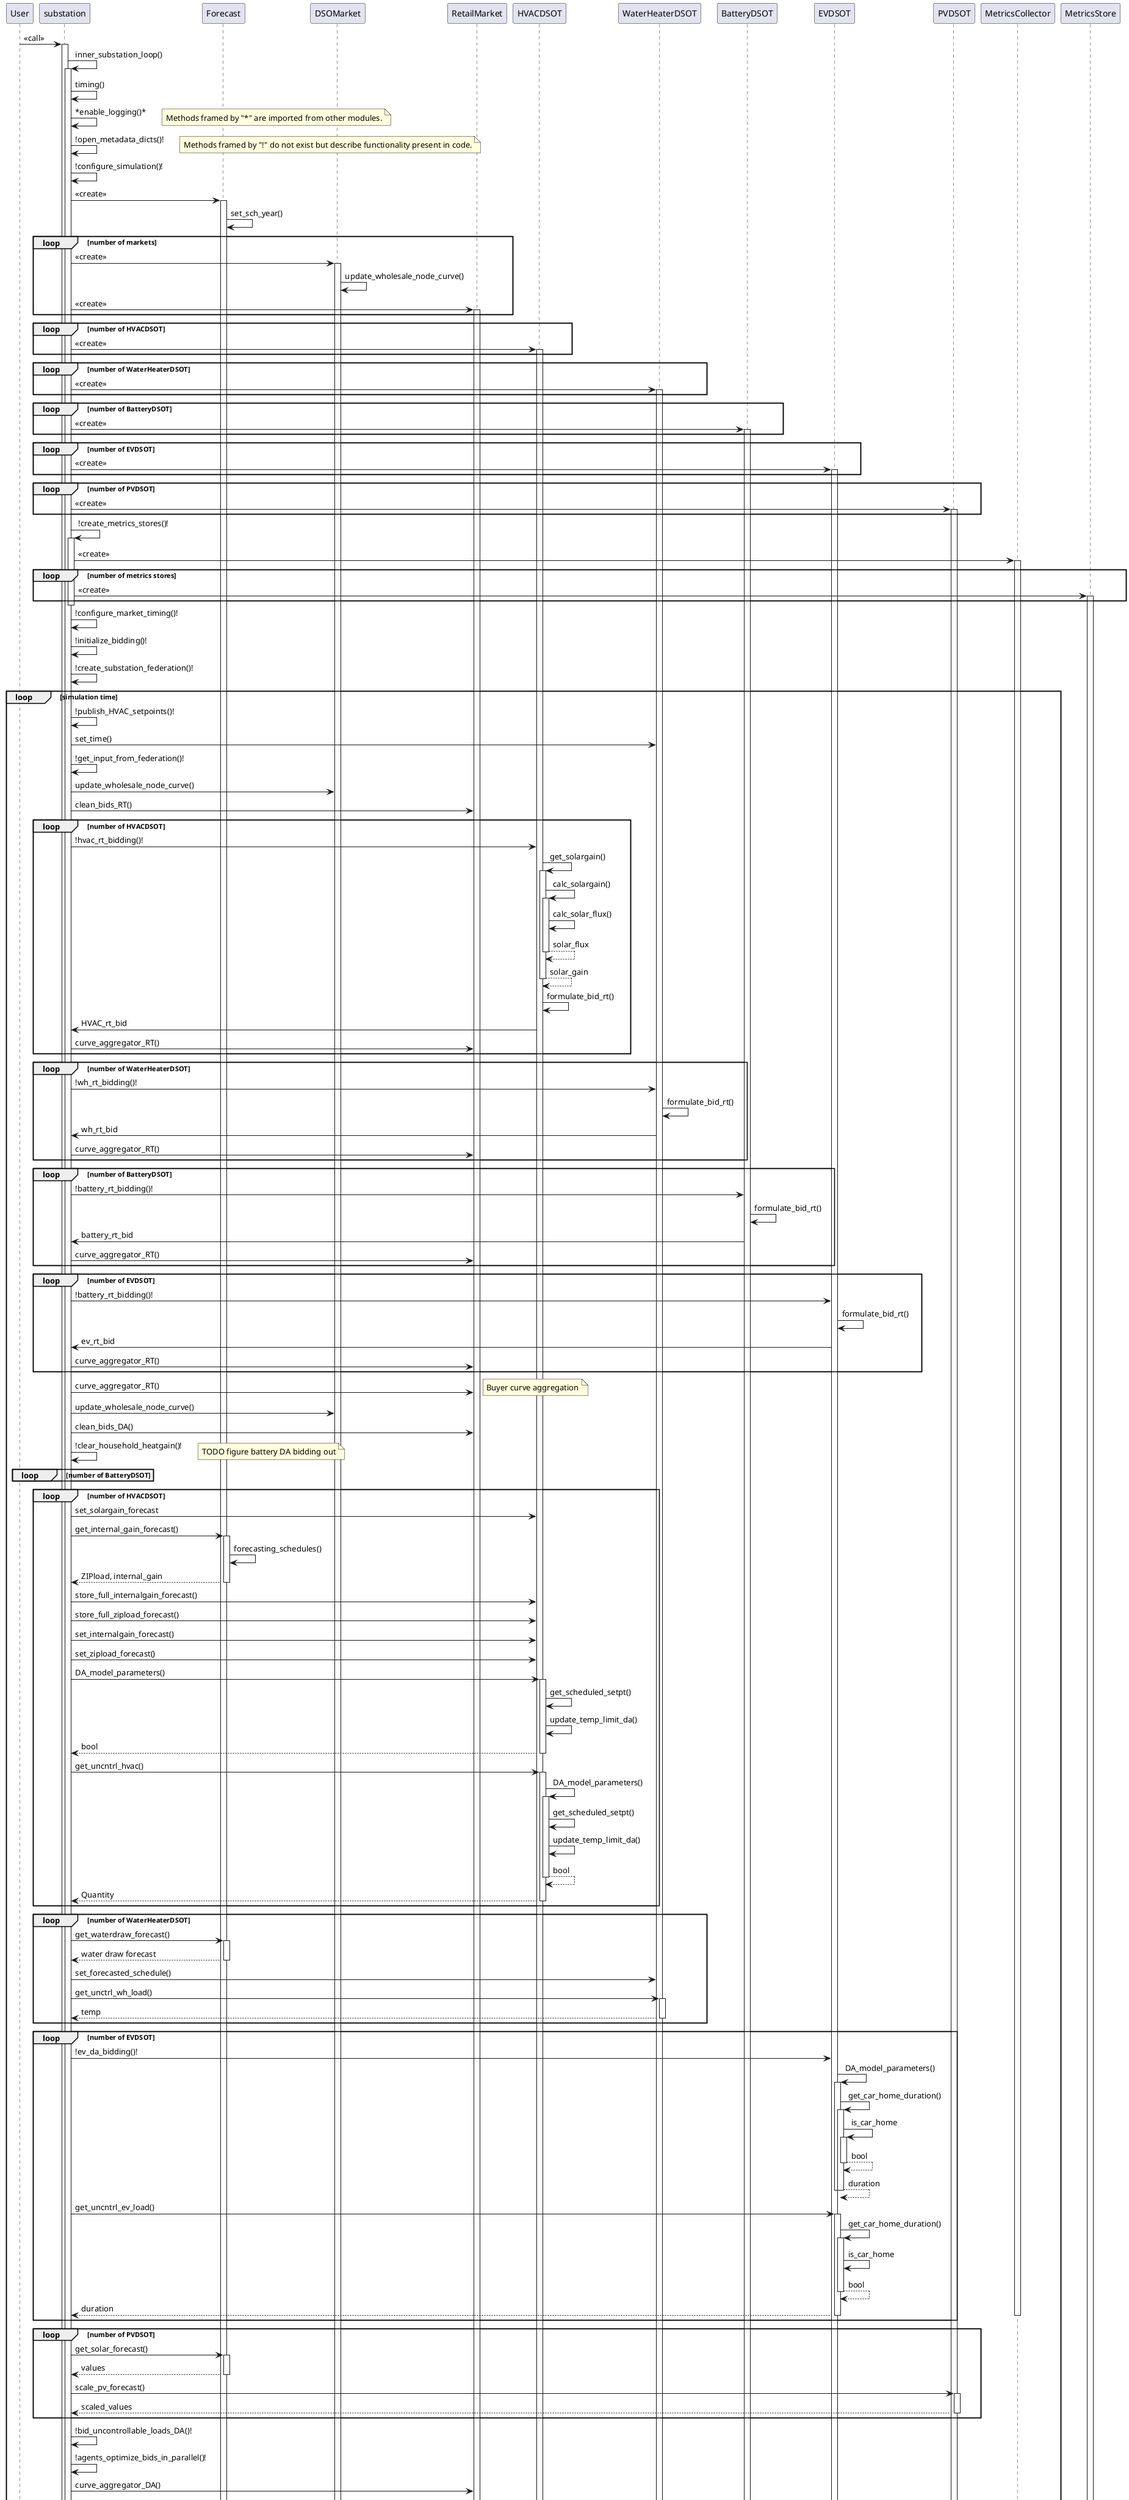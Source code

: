 @startuml
participant User

User -> substation: <<call>>
activate substation

substation -> substation: inner_substation_loop()
activate substation

substation -> substation: timing()
substation -> substation: *enable_logging()*
note right: Methods framed by "*" are imported from other modules.
substation -> substation: !open_metadata_dicts()!
note right: Methods framed by "!" do not exist but describe functionality present in code.
substation -> substation: !configure_simulation()!

substation -> Forecast: <<create>>
activate Forecast

Forecast -> Forecast: set_sch_year()

loop number of markets
    substation -> DSOMarket: <<create>>
    activate DSOMarket
    DSOMarket -> DSOMarket: update_wholesale_node_curve()

    substation -> RetailMarket: <<create>>
    activate RetailMarket
end

loop number of HVACDSOT
    substation -> HVACDSOT: <<create>>
    activate HVACDSOT
end

loop number of WaterHeaterDSOT
    substation -> WaterHeaterDSOT: <<create>>
    activate WaterHeaterDSOT
end

loop number of BatteryDSOT
    substation -> BatteryDSOT: <<create>>
    activate BatteryDSOT
end

loop number of EVDSOT
    substation -> EVDSOT: <<create>>
    activate EVDSOT
end

loop number of PVDSOT
    substation -> PVDSOT: <<create>>
    activate PVDSOT
end

substation -> substation: !create_metrics_stores()!
activate substation
substation -> MetricsCollector: <<create>>
activate MetricsCollector
loop number of metrics stores
    substation -> MetricsStore: <<create>>
    activate MetricsStore
end
deactivate substation

substation -> substation: !configure_market_timing()!
substation -> substation: !initialize_bidding()!
substation -> substation: !create_substation_federation()!

loop simulation time
    substation -> substation: !publish_HVAC_setpoints()!
    substation -> WaterHeaterDSOT: set_time()
    substation -> substation: !get_input_from_federation()!
    substation -> DSOMarket: update_wholesale_node_curve()
    substation -> RetailMarket: clean_bids_RT()
    loop number of HVACDSOT
        substation -> HVACDSOT: !hvac_rt_bidding()!
        HVACDSOT -> HVACDSOT: get_solargain()
        activate HVACDSOT
        HVACDSOT -> HVACDSOT: calc_solargain()
        activate HVACDSOT
        HVACDSOT -> HVACDSOT: calc_solar_flux()
        return solar_flux
        return solar_gain
        HVACDSOT -> HVACDSOT: formulate_bid_rt()
        substation <- HVACDSOT: HVAC_rt_bid
        substation -> RetailMarket: curve_aggregator_RT()
    end
    loop number of WaterHeaterDSOT
        substation -> WaterHeaterDSOT: !wh_rt_bidding()!
        WaterHeaterDSOT -> WaterHeaterDSOT: formulate_bid_rt()
        substation <- WaterHeaterDSOT: wh_rt_bid
        substation -> RetailMarket: curve_aggregator_RT()
    end
    loop number of BatteryDSOT
        substation -> BatteryDSOT: !battery_rt_bidding()!
        BatteryDSOT -> BatteryDSOT: formulate_bid_rt()
        substation <- BatteryDSOT: battery_rt_bid
        substation -> RetailMarket: curve_aggregator_RT()
    end
    loop number of EVDSOT
        substation -> EVDSOT: !battery_rt_bidding()!
        EVDSOT -> EVDSOT: formulate_bid_rt()
        substation <- EVDSOT: ev_rt_bid
        substation -> RetailMarket: curve_aggregator_RT()
    end
    substation -> RetailMarket: curve_aggregator_RT()
    note right: Buyer curve aggregation

    substation -> DSOMarket: update_wholesale_node_curve()
    substation -> RetailMarket: clean_bids_DA()
    substation -> substation: !clear_household_heatgain()!
    loop number of BatteryDSOT
        note right: TODO figure battery DA bidding out
    end
    loop number of HVACDSOT
        substation -> HVACDSOT: set_solargain_forecast
        substation -> Forecast: get_internal_gain_forecast()
        activate Forecast
        Forecast -> Forecast: forecasting_schedules()
        return ZIPload, internal_gain
        substation -> HVACDSOT: store_full_internalgain_forecast()
        substation -> HVACDSOT: store_full_zipload_forecast()
        substation -> HVACDSOT: set_internalgain_forecast()
        substation -> HVACDSOT: set_zipload_forecast()
        substation -> HVACDSOT: DA_model_parameters()
        activate HVACDSOT
        HVACDSOT -> HVACDSOT: get_scheduled_setpt()
        HVACDSOT -> HVACDSOT: update_temp_limit_da()
        return bool
        substation -> HVACDSOT: get_uncntrl_hvac()
        activate HVACDSOT
        HVACDSOT-> HVACDSOT: DA_model_parameters()
        activate HVACDSOT
        HVACDSOT -> HVACDSOT: get_scheduled_setpt()
        HVACDSOT -> HVACDSOT: update_temp_limit_da()
        return bool
        return Quantity
    end
    loop number of WaterHeaterDSOT
        substation -> Forecast: get_waterdraw_forecast()
        activate Forecast
        return water draw forecast
        substation -> WaterHeaterDSOT: set_forecasted_schedule()
        substation -> WaterHeaterDSOT: get_unctrl_wh_load()
        activate WaterHeaterDSOT
        return temp
    end
    loop number of EVDSOT
        substation -> EVDSOT: !ev_da_bidding()!
        EVDSOT -> EVDSOT: DA_model_parameters()
        activate EVDSOT
        EVDSOT -> EVDSOT: get_car_home_duration()
        activate EVDSOT
        EVDSOT -> EVDSOT: is_car_home
        activate EVDSOT
        return bool
        return duration
        deactivate
        substation -> EVDSOT: get_uncntrl_ev_load()
        activate EVDSOT
        EVDSOT -> EVDSOT: get_car_home_duration()
        activate EVDSOT
        EVDSOT -> EVDSOT: is_car_home
        return bool
        return duration
        deactivate
    end
    loop number of PVDSOT
        substation -> Forecast: get_solar_forecast()
        activate Forecast
        return values
        substation -> PVDSOT: scale_pv_forecast()
        activate PVDSOT
        return scaled_values
    end
    substation -> substation: !bid_uncontrollable_loads_DA()!
    substation -> substation: !agents_optimize_bids_in_parallel()!
    substation -> RetailMarket: curve_aggregator_DA()
    substation -> substation: !bid_industrial_load_DA()!
    substation -> RetailMarket: curve_aggregator_DA()
    substation -> substation: !perform_DSO_RT_bid()!
    activate substation
    substation -> DSOMarket: clean_bid_rt()
    substation -> DSOMarket: curve_aggregator_DSO_RT()
    deactivate substation
    substation -> substation: !perform_DSO_DA_bid()!
    activate substation
    substation -> DSOMarket: clean_bid_DA()
    substation -> DSOMarket: curve_aggregator_DSO_DA()
    deactivate substation
    substation -> substation: !perform_wholesale_bidding_RT()!
    activate substation
    substation -> RetailMarket: curve_aggregator_AMES_RT()
    substation -> substation: !send_RT_bid_to AMES()!
    deactivate substation
    substation -> substation: !perform_wholesale_bidding_DA()!
    substation -> substation: !send_DA_bid_to AMES()!
    activate substation
    substation -> RetailMarket: curve_aggregator_AMES_DA()
    deactivate substation
    substation -> substation: !write_metrics()!
    substation -> substation: !get_wholesale_RT_clearing_price()!
    activate substation
    substation -> substation: !write_metrics()!
    deactivate substation
    substation -> substation: !get_wholesale_DA_clearing_price()!
    activate substation
    substation -> substation: !write_metrics()!
    deactivate substation
    substation -> substation: !clear_DSO_RT()!
    activate substation
    substation -> DSOMarket: set_Pwclear_RT()
    substation -> DSOMarket: !update_RT_supply_curve()!
    deactivate substation
    substation -> substation: !clear_DSO_DA()!
    activate substation
    substation -> DSOMarket: set_Pwclear_DA()
    substation -> DSOMarket: !update_DA_supply_curve()!
    deactivate substation
    substation -> substation: !clear_retail_market_RT()!
    activate substation
    substation -> RetailMarket: clear_market_RT()
    loop number of HVACDSOT
        substation -> HVACDSOT: inform_bid()
    end
    loop number of WaterHeaterDSOT
        substation -> WaterHeaterDSOT: inform_bid()
    end
    loop number of BatteryDSOT
        substation -> BatteryDSOT: inform_bid()
    end
    loop number of EVDSOT
        substation -> EVDSOT: inform_bid()
    end
    substation -> substation: !write_metrics()!
    deactivate substation
    substation -> substation: !clear_retail_market_DA()!
    activate substation
    substation -> RetailMarket: clear_market_DA()
    substation -> Forecast: set_retail_price_forecast()
    substation -> RetailMarket: update_price_CA()
    loop number of HVACDSOT
        substation -> HVACDSOT: set_price_forecast()
        substation -> HVACDSOT: set_da_cleared_quantity()
        substation -> substation: !write_metrics()!
    end
    loop number of WaterHeaterDSOT
        substation -> WaterHeaterDSOT: set_price_forecast()
        substation -> WaterHeaterDSOT: set_da_cleared_quantity()
        substation -> substation: !write_metrics()!
    end
    loop number of BatteryDSOT
        substation -> WaterHeaterDSOT: set_price_forecast()
        substation -> WaterHeaterDSOT: from_P_to_Q_battery()
        substation -> substation: !write_metrics()!
    end
    loop number of EVDSOT
        substation -> WaterHeaterDSOT: set_price_forecast()
        substation -> WaterHeaterDSOT: from_P_to_Q_battery()
        substation -> substation: !write_metrics()!
    end
    substation -> substation: !write_metrics()!
    deactivate substation
    substation -> substation: !adjust_agents_RT()!
    activate substation
    loop number of HVACDSOT
        substation -> HVACDSOT: !adjust_setpoints()!
        substation -> substation: !write_metrics()!
    end
    loop number of WaterHeaterDSOT
        substation -> HVACDSOT: !adjust_setpoints()!
        substation -> substation: !write_metrics()!
    end
    loop number of BatteryDSOT
        substation -> HVACDSOT: !set_output_P_and_Q()!
        substation -> substation: !write_metrics()!
    end
    loop number of EVDSOT
        substation -> HVACDSOT: !set_charging_P()!
        substation -> substation: !write_metrics()!
    end
    substation -> substation: !write_metrics()!
    deactivate substation
    substation -> MetricsCollector: !write_metrics_to_file()!
end


@enduml